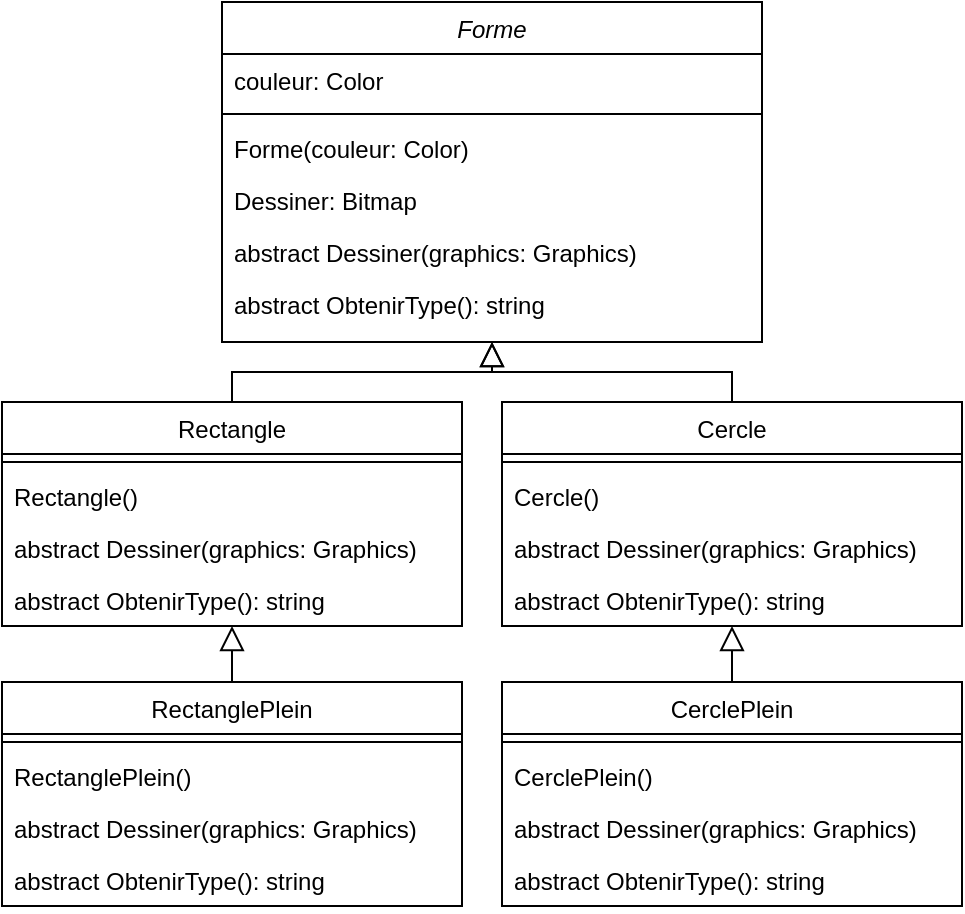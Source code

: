 <mxfile version="20.3.1" type="device"><diagram id="C5RBs43oDa-KdzZeNtuy" name="Page-1"><mxGraphModel dx="813" dy="454" grid="1" gridSize="10" guides="1" tooltips="1" connect="1" arrows="1" fold="1" page="1" pageScale="1" pageWidth="827" pageHeight="1169" math="0" shadow="0"><root><mxCell id="WIyWlLk6GJQsqaUBKTNV-0"/><mxCell id="WIyWlLk6GJQsqaUBKTNV-1" parent="WIyWlLk6GJQsqaUBKTNV-0"/><mxCell id="zkfFHV4jXpPFQw0GAbJ--0" value="Forme" style="swimlane;fontStyle=2;align=center;verticalAlign=top;childLayout=stackLayout;horizontal=1;startSize=26;horizontalStack=0;resizeParent=1;resizeLast=0;collapsible=1;marginBottom=0;rounded=0;shadow=0;strokeWidth=1;" parent="WIyWlLk6GJQsqaUBKTNV-1" vertex="1"><mxGeometry x="110" y="120" width="270" height="170" as="geometry"><mxRectangle x="230" y="140" width="160" height="26" as="alternateBounds"/></mxGeometry></mxCell><mxCell id="zkfFHV4jXpPFQw0GAbJ--1" value="couleur: Color" style="text;align=left;verticalAlign=top;spacingLeft=4;spacingRight=4;overflow=hidden;rotatable=0;points=[[0,0.5],[1,0.5]];portConstraint=eastwest;" parent="zkfFHV4jXpPFQw0GAbJ--0" vertex="1"><mxGeometry y="26" width="270" height="26" as="geometry"/></mxCell><mxCell id="zkfFHV4jXpPFQw0GAbJ--4" value="" style="line;html=1;strokeWidth=1;align=left;verticalAlign=middle;spacingTop=-1;spacingLeft=3;spacingRight=3;rotatable=0;labelPosition=right;points=[];portConstraint=eastwest;" parent="zkfFHV4jXpPFQw0GAbJ--0" vertex="1"><mxGeometry y="52" width="270" height="8" as="geometry"/></mxCell><mxCell id="zkfFHV4jXpPFQw0GAbJ--5" value="Forme(couleur: Color)" style="text;align=left;verticalAlign=top;spacingLeft=4;spacingRight=4;overflow=hidden;rotatable=0;points=[[0,0.5],[1,0.5]];portConstraint=eastwest;" parent="zkfFHV4jXpPFQw0GAbJ--0" vertex="1"><mxGeometry y="60" width="270" height="26" as="geometry"/></mxCell><mxCell id="ME_MEDBoVWCVW4ppMdsc-2" value="Dessiner: Bitmap" style="text;align=left;verticalAlign=top;spacingLeft=4;spacingRight=4;overflow=hidden;rotatable=0;points=[[0,0.5],[1,0.5]];portConstraint=eastwest;" parent="zkfFHV4jXpPFQw0GAbJ--0" vertex="1"><mxGeometry y="86" width="270" height="26" as="geometry"/></mxCell><mxCell id="ME_MEDBoVWCVW4ppMdsc-0" value="abstract Dessiner(graphics: Graphics)" style="text;align=left;verticalAlign=top;spacingLeft=4;spacingRight=4;overflow=hidden;rotatable=0;points=[[0,0.5],[1,0.5]];portConstraint=eastwest;" parent="zkfFHV4jXpPFQw0GAbJ--0" vertex="1"><mxGeometry y="112" width="270" height="26" as="geometry"/></mxCell><mxCell id="CqkW8bOrUbIqUdTtyLU4-1" value="abstract ObtenirType(): string" style="text;align=left;verticalAlign=top;spacingLeft=4;spacingRight=4;overflow=hidden;rotatable=0;points=[[0,0.5],[1,0.5]];portConstraint=eastwest;" vertex="1" parent="zkfFHV4jXpPFQw0GAbJ--0"><mxGeometry y="138" width="270" height="26" as="geometry"/></mxCell><mxCell id="zkfFHV4jXpPFQw0GAbJ--6" value="Rectangle" style="swimlane;fontStyle=0;align=center;verticalAlign=top;childLayout=stackLayout;horizontal=1;startSize=26;horizontalStack=0;resizeParent=1;resizeLast=0;collapsible=1;marginBottom=0;rounded=0;shadow=0;strokeWidth=1;" parent="WIyWlLk6GJQsqaUBKTNV-1" vertex="1"><mxGeometry y="320" width="230" height="112" as="geometry"><mxRectangle x="130" y="380" width="160" height="26" as="alternateBounds"/></mxGeometry></mxCell><mxCell id="zkfFHV4jXpPFQw0GAbJ--9" value="" style="line;html=1;strokeWidth=1;align=left;verticalAlign=middle;spacingTop=-1;spacingLeft=3;spacingRight=3;rotatable=0;labelPosition=right;points=[];portConstraint=eastwest;" parent="zkfFHV4jXpPFQw0GAbJ--6" vertex="1"><mxGeometry y="26" width="230" height="8" as="geometry"/></mxCell><mxCell id="ME_MEDBoVWCVW4ppMdsc-3" value="Rectangle()" style="text;align=left;verticalAlign=top;spacingLeft=4;spacingRight=4;overflow=hidden;rotatable=0;points=[[0,0.5],[1,0.5]];portConstraint=eastwest;" parent="zkfFHV4jXpPFQw0GAbJ--6" vertex="1"><mxGeometry y="34" width="230" height="26" as="geometry"/></mxCell><mxCell id="ME_MEDBoVWCVW4ppMdsc-4" value="abstract Dessiner(graphics: Graphics)" style="text;align=left;verticalAlign=top;spacingLeft=4;spacingRight=4;overflow=hidden;rotatable=0;points=[[0,0.5],[1,0.5]];portConstraint=eastwest;" parent="zkfFHV4jXpPFQw0GAbJ--6" vertex="1"><mxGeometry y="60" width="230" height="26" as="geometry"/></mxCell><mxCell id="CqkW8bOrUbIqUdTtyLU4-2" value="abstract ObtenirType(): string" style="text;align=left;verticalAlign=top;spacingLeft=4;spacingRight=4;overflow=hidden;rotatable=0;points=[[0,0.5],[1,0.5]];portConstraint=eastwest;" vertex="1" parent="zkfFHV4jXpPFQw0GAbJ--6"><mxGeometry y="86" width="230" height="26" as="geometry"/></mxCell><mxCell id="zkfFHV4jXpPFQw0GAbJ--12" value="" style="endArrow=block;endSize=10;endFill=0;shadow=0;strokeWidth=1;rounded=0;edgeStyle=elbowEdgeStyle;elbow=vertical;" parent="WIyWlLk6GJQsqaUBKTNV-1" source="zkfFHV4jXpPFQw0GAbJ--6" target="zkfFHV4jXpPFQw0GAbJ--0" edge="1"><mxGeometry width="160" relative="1" as="geometry"><mxPoint x="200" y="203" as="sourcePoint"/><mxPoint x="200" y="203" as="targetPoint"/></mxGeometry></mxCell><mxCell id="zkfFHV4jXpPFQw0GAbJ--16" value="" style="endArrow=block;endSize=10;endFill=0;shadow=0;strokeWidth=1;rounded=0;edgeStyle=elbowEdgeStyle;elbow=vertical;exitX=0.5;exitY=0;exitDx=0;exitDy=0;" parent="WIyWlLk6GJQsqaUBKTNV-1" source="ME_MEDBoVWCVW4ppMdsc-5" target="zkfFHV4jXpPFQw0GAbJ--0" edge="1"><mxGeometry width="160" relative="1" as="geometry"><mxPoint x="410" y="330" as="sourcePoint"/><mxPoint x="310" y="271" as="targetPoint"/></mxGeometry></mxCell><mxCell id="ME_MEDBoVWCVW4ppMdsc-5" value="Cercle" style="swimlane;fontStyle=0;align=center;verticalAlign=top;childLayout=stackLayout;horizontal=1;startSize=26;horizontalStack=0;resizeParent=1;resizeLast=0;collapsible=1;marginBottom=0;rounded=0;shadow=0;strokeWidth=1;" parent="WIyWlLk6GJQsqaUBKTNV-1" vertex="1"><mxGeometry x="250" y="320" width="230" height="112" as="geometry"><mxRectangle x="130" y="380" width="160" height="26" as="alternateBounds"/></mxGeometry></mxCell><mxCell id="ME_MEDBoVWCVW4ppMdsc-6" value="" style="line;html=1;strokeWidth=1;align=left;verticalAlign=middle;spacingTop=-1;spacingLeft=3;spacingRight=3;rotatable=0;labelPosition=right;points=[];portConstraint=eastwest;" parent="ME_MEDBoVWCVW4ppMdsc-5" vertex="1"><mxGeometry y="26" width="230" height="8" as="geometry"/></mxCell><mxCell id="ME_MEDBoVWCVW4ppMdsc-7" value="Cercle()" style="text;align=left;verticalAlign=top;spacingLeft=4;spacingRight=4;overflow=hidden;rotatable=0;points=[[0,0.5],[1,0.5]];portConstraint=eastwest;" parent="ME_MEDBoVWCVW4ppMdsc-5" vertex="1"><mxGeometry y="34" width="230" height="26" as="geometry"/></mxCell><mxCell id="ME_MEDBoVWCVW4ppMdsc-8" value="abstract Dessiner(graphics: Graphics)" style="text;align=left;verticalAlign=top;spacingLeft=4;spacingRight=4;overflow=hidden;rotatable=0;points=[[0,0.5],[1,0.5]];portConstraint=eastwest;" parent="ME_MEDBoVWCVW4ppMdsc-5" vertex="1"><mxGeometry y="60" width="230" height="26" as="geometry"/></mxCell><mxCell id="CqkW8bOrUbIqUdTtyLU4-3" value="abstract ObtenirType(): string" style="text;align=left;verticalAlign=top;spacingLeft=4;spacingRight=4;overflow=hidden;rotatable=0;points=[[0,0.5],[1,0.5]];portConstraint=eastwest;" vertex="1" parent="ME_MEDBoVWCVW4ppMdsc-5"><mxGeometry y="86" width="230" height="26" as="geometry"/></mxCell><mxCell id="ME_MEDBoVWCVW4ppMdsc-9" value="RectanglePlein" style="swimlane;fontStyle=0;align=center;verticalAlign=top;childLayout=stackLayout;horizontal=1;startSize=26;horizontalStack=0;resizeParent=1;resizeLast=0;collapsible=1;marginBottom=0;rounded=0;shadow=0;strokeWidth=1;" parent="WIyWlLk6GJQsqaUBKTNV-1" vertex="1"><mxGeometry y="460" width="230" height="112" as="geometry"><mxRectangle x="130" y="380" width="160" height="26" as="alternateBounds"/></mxGeometry></mxCell><mxCell id="ME_MEDBoVWCVW4ppMdsc-10" value="" style="line;html=1;strokeWidth=1;align=left;verticalAlign=middle;spacingTop=-1;spacingLeft=3;spacingRight=3;rotatable=0;labelPosition=right;points=[];portConstraint=eastwest;" parent="ME_MEDBoVWCVW4ppMdsc-9" vertex="1"><mxGeometry y="26" width="230" height="8" as="geometry"/></mxCell><mxCell id="ME_MEDBoVWCVW4ppMdsc-11" value="RectanglePlein()" style="text;align=left;verticalAlign=top;spacingLeft=4;spacingRight=4;overflow=hidden;rotatable=0;points=[[0,0.5],[1,0.5]];portConstraint=eastwest;" parent="ME_MEDBoVWCVW4ppMdsc-9" vertex="1"><mxGeometry y="34" width="230" height="26" as="geometry"/></mxCell><mxCell id="ME_MEDBoVWCVW4ppMdsc-12" value="abstract Dessiner(graphics: Graphics)" style="text;align=left;verticalAlign=top;spacingLeft=4;spacingRight=4;overflow=hidden;rotatable=0;points=[[0,0.5],[1,0.5]];portConstraint=eastwest;" parent="ME_MEDBoVWCVW4ppMdsc-9" vertex="1"><mxGeometry y="60" width="230" height="26" as="geometry"/></mxCell><mxCell id="CqkW8bOrUbIqUdTtyLU4-4" value="abstract ObtenirType(): string" style="text;align=left;verticalAlign=top;spacingLeft=4;spacingRight=4;overflow=hidden;rotatable=0;points=[[0,0.5],[1,0.5]];portConstraint=eastwest;" vertex="1" parent="ME_MEDBoVWCVW4ppMdsc-9"><mxGeometry y="86" width="230" height="26" as="geometry"/></mxCell><mxCell id="ME_MEDBoVWCVW4ppMdsc-13" value="CerclePlein" style="swimlane;fontStyle=0;align=center;verticalAlign=top;childLayout=stackLayout;horizontal=1;startSize=26;horizontalStack=0;resizeParent=1;resizeLast=0;collapsible=1;marginBottom=0;rounded=0;shadow=0;strokeWidth=1;" parent="WIyWlLk6GJQsqaUBKTNV-1" vertex="1"><mxGeometry x="250" y="460" width="230" height="112" as="geometry"><mxRectangle x="130" y="380" width="160" height="26" as="alternateBounds"/></mxGeometry></mxCell><mxCell id="ME_MEDBoVWCVW4ppMdsc-14" value="" style="line;html=1;strokeWidth=1;align=left;verticalAlign=middle;spacingTop=-1;spacingLeft=3;spacingRight=3;rotatable=0;labelPosition=right;points=[];portConstraint=eastwest;" parent="ME_MEDBoVWCVW4ppMdsc-13" vertex="1"><mxGeometry y="26" width="230" height="8" as="geometry"/></mxCell><mxCell id="ME_MEDBoVWCVW4ppMdsc-15" value="CerclePlein()" style="text;align=left;verticalAlign=top;spacingLeft=4;spacingRight=4;overflow=hidden;rotatable=0;points=[[0,0.5],[1,0.5]];portConstraint=eastwest;" parent="ME_MEDBoVWCVW4ppMdsc-13" vertex="1"><mxGeometry y="34" width="230" height="26" as="geometry"/></mxCell><mxCell id="ME_MEDBoVWCVW4ppMdsc-16" value="abstract Dessiner(graphics: Graphics)" style="text;align=left;verticalAlign=top;spacingLeft=4;spacingRight=4;overflow=hidden;rotatable=0;points=[[0,0.5],[1,0.5]];portConstraint=eastwest;" parent="ME_MEDBoVWCVW4ppMdsc-13" vertex="1"><mxGeometry y="60" width="230" height="26" as="geometry"/></mxCell><mxCell id="CqkW8bOrUbIqUdTtyLU4-5" value="abstract ObtenirType(): string" style="text;align=left;verticalAlign=top;spacingLeft=4;spacingRight=4;overflow=hidden;rotatable=0;points=[[0,0.5],[1,0.5]];portConstraint=eastwest;" vertex="1" parent="ME_MEDBoVWCVW4ppMdsc-13"><mxGeometry y="86" width="230" height="26" as="geometry"/></mxCell><mxCell id="ME_MEDBoVWCVW4ppMdsc-17" value="" style="endArrow=block;endSize=10;endFill=0;shadow=0;strokeWidth=1;rounded=0;edgeStyle=elbowEdgeStyle;elbow=vertical;entryX=0.5;entryY=1;entryDx=0;entryDy=0;exitX=0.5;exitY=0;exitDx=0;exitDy=0;" parent="WIyWlLk6GJQsqaUBKTNV-1" source="ME_MEDBoVWCVW4ppMdsc-9" target="zkfFHV4jXpPFQw0GAbJ--6" edge="1"><mxGeometry width="160" relative="1" as="geometry"><mxPoint x="125" y="330" as="sourcePoint"/><mxPoint x="255" y="270" as="targetPoint"/></mxGeometry></mxCell><mxCell id="ME_MEDBoVWCVW4ppMdsc-18" value="" style="endArrow=block;endSize=10;endFill=0;shadow=0;strokeWidth=1;rounded=0;edgeStyle=elbowEdgeStyle;elbow=vertical;exitX=0.5;exitY=0;exitDx=0;exitDy=0;entryX=0.5;entryY=1;entryDx=0;entryDy=0;" parent="WIyWlLk6GJQsqaUBKTNV-1" source="ME_MEDBoVWCVW4ppMdsc-13" target="ME_MEDBoVWCVW4ppMdsc-5" edge="1"><mxGeometry width="160" relative="1" as="geometry"><mxPoint x="364.76" y="440" as="sourcePoint"/><mxPoint x="400" y="420" as="targetPoint"/></mxGeometry></mxCell></root></mxGraphModel></diagram></mxfile>